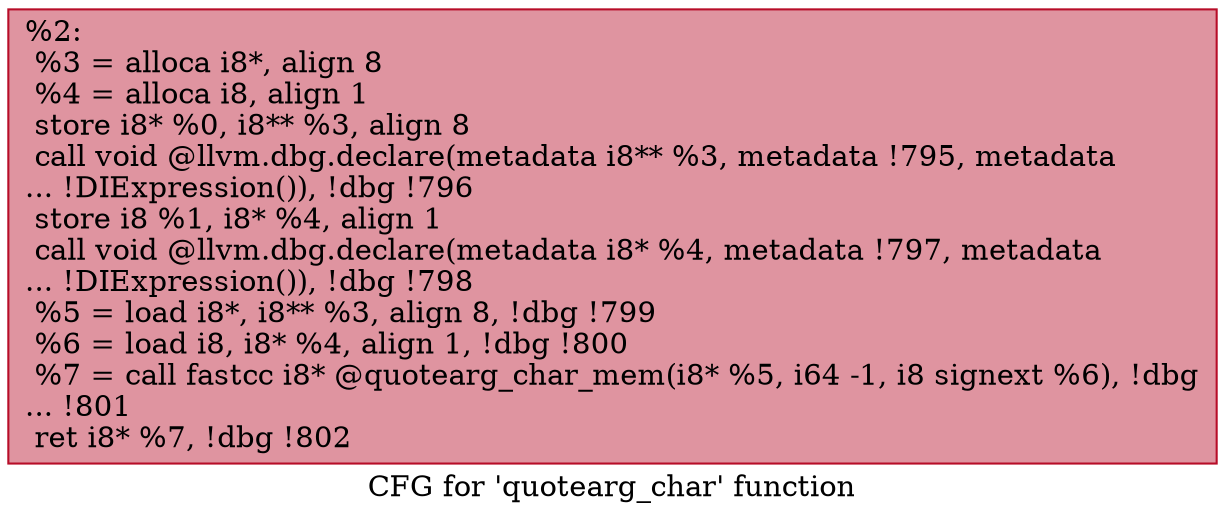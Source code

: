 digraph "CFG for 'quotearg_char' function" {
	label="CFG for 'quotearg_char' function";

	Node0x2385020 [shape=record,color="#b70d28ff", style=filled, fillcolor="#b70d2870",label="{%2:\l  %3 = alloca i8*, align 8\l  %4 = alloca i8, align 1\l  store i8* %0, i8** %3, align 8\l  call void @llvm.dbg.declare(metadata i8** %3, metadata !795, metadata\l... !DIExpression()), !dbg !796\l  store i8 %1, i8* %4, align 1\l  call void @llvm.dbg.declare(metadata i8* %4, metadata !797, metadata\l... !DIExpression()), !dbg !798\l  %5 = load i8*, i8** %3, align 8, !dbg !799\l  %6 = load i8, i8* %4, align 1, !dbg !800\l  %7 = call fastcc i8* @quotearg_char_mem(i8* %5, i64 -1, i8 signext %6), !dbg\l... !801\l  ret i8* %7, !dbg !802\l}"];
}
